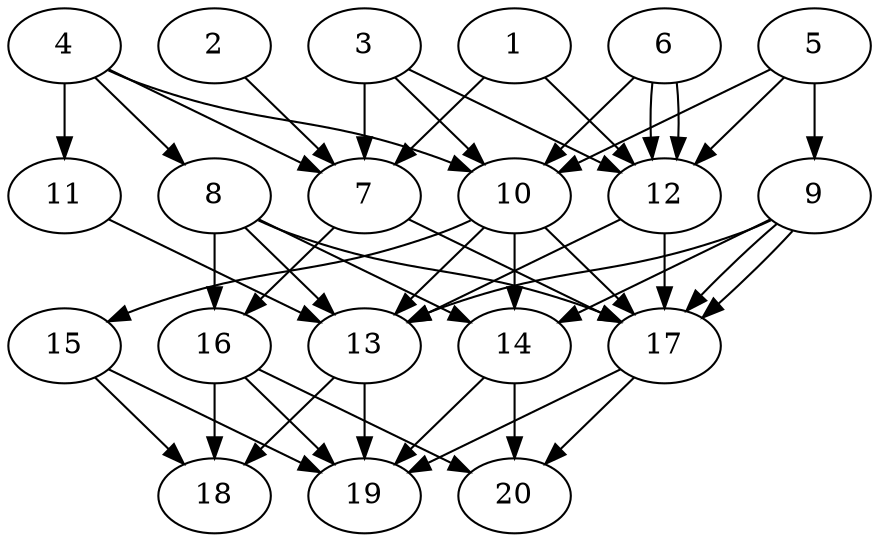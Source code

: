 // DAG automatically generated by daggen at Tue Aug  6 16:20:30 2019
// ./daggen --dot -n 20 --ccr 0.4 --fat 0.7 --regular 0.5 --density 0.9 --mindata 5242880 --maxdata 52428800 
digraph G {
  1 [size="77975040", alpha="0.13", expect_size="31190016"] 
  1 -> 7 [size ="31190016"]
  1 -> 12 [size ="31190016"]
  2 [size="39910400", alpha="0.07", expect_size="15964160"] 
  2 -> 7 [size ="15964160"]
  3 [size="123061760", alpha="0.05", expect_size="49224704"] 
  3 -> 7 [size ="49224704"]
  3 -> 10 [size ="49224704"]
  3 -> 12 [size ="49224704"]
  4 [size="94947840", alpha="0.04", expect_size="37979136"] 
  4 -> 7 [size ="37979136"]
  4 -> 8 [size ="37979136"]
  4 -> 10 [size ="37979136"]
  4 -> 11 [size ="37979136"]
  5 [size="87966720", alpha="0.03", expect_size="35186688"] 
  5 -> 9 [size ="35186688"]
  5 -> 10 [size ="35186688"]
  5 -> 12 [size ="35186688"]
  6 [size="97763840", alpha="0.09", expect_size="39105536"] 
  6 -> 10 [size ="39105536"]
  6 -> 12 [size ="39105536"]
  6 -> 12 [size ="39105536"]
  7 [size="56238080", alpha="0.03", expect_size="22495232"] 
  7 -> 16 [size ="22495232"]
  7 -> 17 [size ="22495232"]
  8 [size="84966400", alpha="0.08", expect_size="33986560"] 
  8 -> 13 [size ="33986560"]
  8 -> 14 [size ="33986560"]
  8 -> 16 [size ="33986560"]
  8 -> 17 [size ="33986560"]
  9 [size="14689280", alpha="0.01", expect_size="5875712"] 
  9 -> 13 [size ="5875712"]
  9 -> 14 [size ="5875712"]
  9 -> 17 [size ="5875712"]
  9 -> 17 [size ="5875712"]
  10 [size="58117120", alpha="0.04", expect_size="23246848"] 
  10 -> 13 [size ="23246848"]
  10 -> 14 [size ="23246848"]
  10 -> 15 [size ="23246848"]
  10 -> 17 [size ="23246848"]
  11 [size="89582080", alpha="0.18", expect_size="35832832"] 
  11 -> 13 [size ="35832832"]
  12 [size="50434560", alpha="0.18", expect_size="20173824"] 
  12 -> 13 [size ="20173824"]
  12 -> 17 [size ="20173824"]
  13 [size="90831360", alpha="0.15", expect_size="36332544"] 
  13 -> 18 [size ="36332544"]
  13 -> 19 [size ="36332544"]
  14 [size="119052800", alpha="0.02", expect_size="47621120"] 
  14 -> 19 [size ="47621120"]
  14 -> 20 [size ="47621120"]
  15 [size="23731200", alpha="0.16", expect_size="9492480"] 
  15 -> 18 [size ="9492480"]
  15 -> 19 [size ="9492480"]
  16 [size="44180480", alpha="0.11", expect_size="17672192"] 
  16 -> 18 [size ="17672192"]
  16 -> 19 [size ="17672192"]
  16 -> 20 [size ="17672192"]
  17 [size="95132160", alpha="0.05", expect_size="38052864"] 
  17 -> 19 [size ="38052864"]
  17 -> 20 [size ="38052864"]
  18 [size="115532800", alpha="0.10", expect_size="46213120"] 
  19 [size="46213120", alpha="0.01", expect_size="18485248"] 
  20 [size="52659200", alpha="0.20", expect_size="21063680"] 
}
